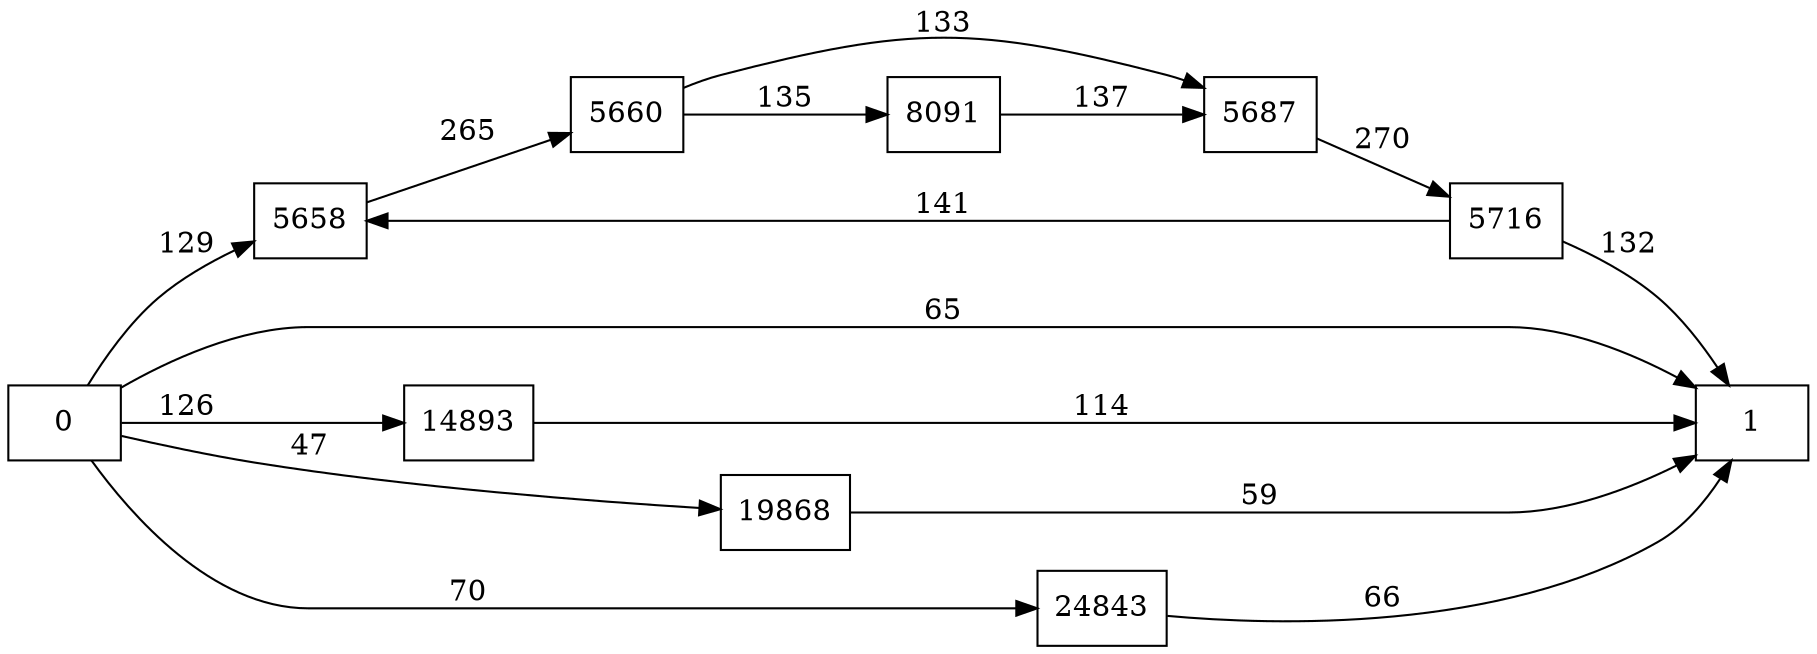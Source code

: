 digraph {
	graph [rankdir=LR]
	node [shape=rectangle]
	5658 -> 5660 [label=265]
	5660 -> 5687 [label=133]
	5660 -> 8091 [label=135]
	5687 -> 5716 [label=270]
	5716 -> 5658 [label=141]
	5716 -> 1 [label=132]
	8091 -> 5687 [label=137]
	14893 -> 1 [label=114]
	19868 -> 1 [label=59]
	24843 -> 1 [label=66]
	0 -> 1 [label=65]
	0 -> 5658 [label=129]
	0 -> 14893 [label=126]
	0 -> 19868 [label=47]
	0 -> 24843 [label=70]
}
